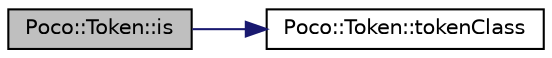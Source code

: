 digraph "Poco::Token::is"
{
 // LATEX_PDF_SIZE
  edge [fontname="Helvetica",fontsize="10",labelfontname="Helvetica",labelfontsize="10"];
  node [fontname="Helvetica",fontsize="10",shape=record];
  rankdir="LR";
  Node1 [label="Poco::Token::is",height=0.2,width=0.4,color="black", fillcolor="grey75", style="filled", fontcolor="black",tooltip="Returns a char representation of the token."];
  Node1 -> Node2 [color="midnightblue",fontsize="10",style="solid"];
  Node2 [label="Poco::Token::tokenClass",height=0.2,width=0.4,color="black", fillcolor="white", style="filled",URL="$classPoco_1_1Token.html#a699d79eb488d09ea22d802ac633debfa",tooltip=" "];
}
